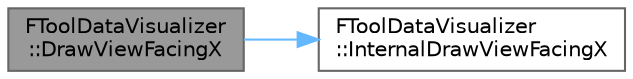 digraph "FToolDataVisualizer::DrawViewFacingX"
{
 // INTERACTIVE_SVG=YES
 // LATEX_PDF_SIZE
  bgcolor="transparent";
  edge [fontname=Helvetica,fontsize=10,labelfontname=Helvetica,labelfontsize=10];
  node [fontname=Helvetica,fontsize=10,shape=box,height=0.2,width=0.4];
  rankdir="LR";
  Node1 [id="Node000001",label="FToolDataVisualizer\l::DrawViewFacingX",height=0.2,width=0.4,color="gray40", fillcolor="grey60", style="filled", fontcolor="black",tooltip="Draw a world-space X facing the viewer at the given position."];
  Node1 -> Node2 [id="edge1_Node000001_Node000002",color="steelblue1",style="solid",tooltip=" "];
  Node2 [id="Node000002",label="FToolDataVisualizer\l::InternalDrawViewFacingX",height=0.2,width=0.4,color="grey40", fillcolor="white", style="filled",URL="$d1/d0f/classFToolDataVisualizer.html#a4dca3d1cf3c9d26955a5445782732f24",tooltip=" "];
}
